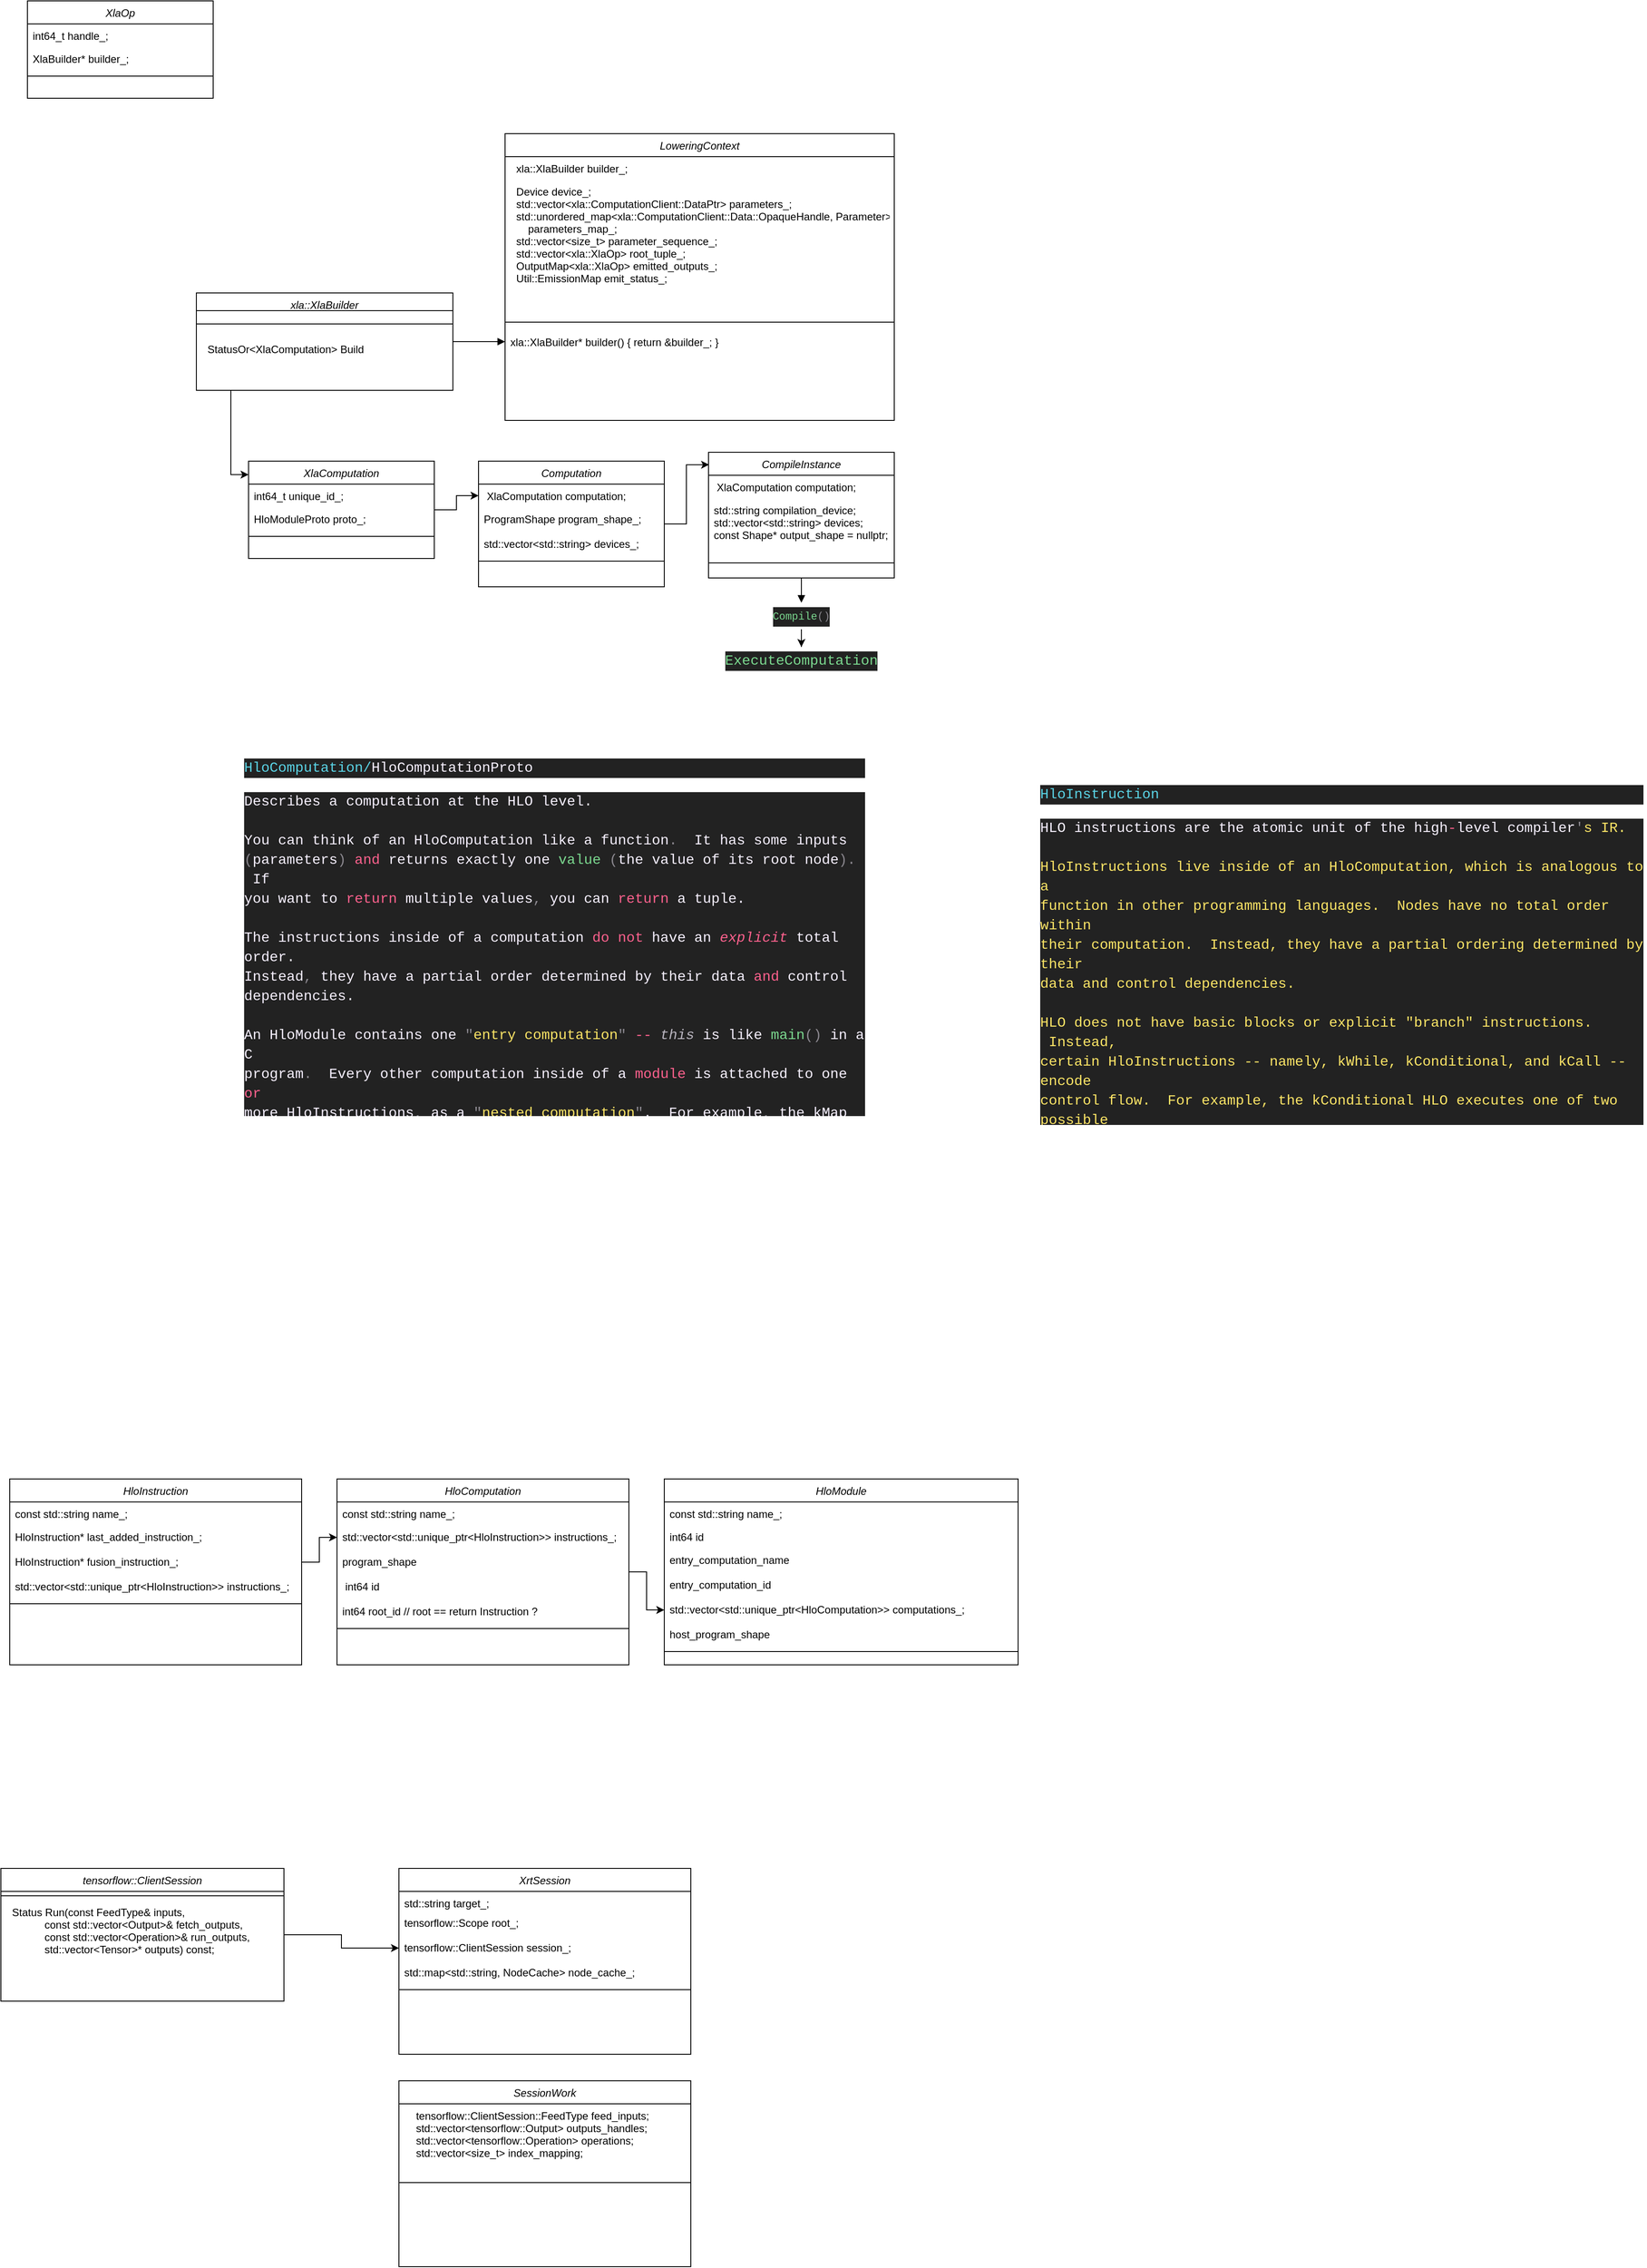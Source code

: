 <mxfile version="16.2.4" type="github">
  <diagram id="C5RBs43oDa-KdzZeNtuy" name="Page-1">
    <mxGraphModel dx="2048" dy="578" grid="1" gridSize="10" guides="1" tooltips="1" connect="1" arrows="1" fold="1" page="1" pageScale="1" pageWidth="827" pageHeight="1169" math="0" shadow="0">
      <root>
        <mxCell id="WIyWlLk6GJQsqaUBKTNV-0" />
        <mxCell id="WIyWlLk6GJQsqaUBKTNV-1" parent="WIyWlLk6GJQsqaUBKTNV-0" />
        <mxCell id="_dbhWTCsYHtgHH0JyTuk-30" style="edgeStyle=orthogonalEdgeStyle;rounded=0;orthogonalLoop=1;jettySize=auto;html=1;entryX=0.003;entryY=0.099;entryDx=0;entryDy=0;entryPerimeter=0;" parent="WIyWlLk6GJQsqaUBKTNV-1" source="_dbhWTCsYHtgHH0JyTuk-0" target="_dbhWTCsYHtgHH0JyTuk-15" edge="1">
          <mxGeometry relative="1" as="geometry" />
        </mxCell>
        <mxCell id="_dbhWTCsYHtgHH0JyTuk-0" value="Computation" style="swimlane;fontStyle=2;align=center;verticalAlign=top;childLayout=stackLayout;horizontal=1;startSize=26;horizontalStack=0;resizeParent=1;resizeLast=0;collapsible=1;marginBottom=0;rounded=0;shadow=0;strokeWidth=1;" parent="WIyWlLk6GJQsqaUBKTNV-1" vertex="1">
          <mxGeometry x="-240" y="610" width="210" height="142" as="geometry">
            <mxRectangle x="90" y="600" width="160" height="26" as="alternateBounds" />
          </mxGeometry>
        </mxCell>
        <mxCell id="_dbhWTCsYHtgHH0JyTuk-1" value=" XlaComputation computation;" style="text;align=left;verticalAlign=top;spacingLeft=4;spacingRight=4;overflow=hidden;rotatable=0;points=[[0,0.5],[1,0.5]];portConstraint=eastwest;" parent="_dbhWTCsYHtgHH0JyTuk-0" vertex="1">
          <mxGeometry y="26" width="210" height="26" as="geometry" />
        </mxCell>
        <mxCell id="_dbhWTCsYHtgHH0JyTuk-23" value="ProgramShape program_shape_;" style="text;align=left;verticalAlign=top;spacingLeft=4;spacingRight=4;overflow=hidden;rotatable=0;points=[[0,0.5],[1,0.5]];portConstraint=eastwest;rounded=0;shadow=0;html=0;" parent="_dbhWTCsYHtgHH0JyTuk-0" vertex="1">
          <mxGeometry y="52" width="210" height="28" as="geometry" />
        </mxCell>
        <mxCell id="_dbhWTCsYHtgHH0JyTuk-2" value="std::vector&lt;std::string&gt; devices_;" style="text;align=left;verticalAlign=top;spacingLeft=4;spacingRight=4;overflow=hidden;rotatable=0;points=[[0,0.5],[1,0.5]];portConstraint=eastwest;rounded=0;shadow=0;html=0;" parent="_dbhWTCsYHtgHH0JyTuk-0" vertex="1">
          <mxGeometry y="80" width="210" height="28" as="geometry" />
        </mxCell>
        <mxCell id="_dbhWTCsYHtgHH0JyTuk-4" value="" style="line;html=1;strokeWidth=1;align=left;verticalAlign=middle;spacingTop=-1;spacingLeft=3;spacingRight=3;rotatable=0;labelPosition=right;points=[];portConstraint=eastwest;" parent="_dbhWTCsYHtgHH0JyTuk-0" vertex="1">
          <mxGeometry y="108" width="210" height="10" as="geometry" />
        </mxCell>
        <mxCell id="_dbhWTCsYHtgHH0JyTuk-45" style="edgeStyle=orthogonalEdgeStyle;rounded=0;orthogonalLoop=1;jettySize=auto;html=1;fontSize=12;" parent="WIyWlLk6GJQsqaUBKTNV-1" source="_dbhWTCsYHtgHH0JyTuk-14" target="_dbhWTCsYHtgHH0JyTuk-43" edge="1">
          <mxGeometry relative="1" as="geometry" />
        </mxCell>
        <mxCell id="_dbhWTCsYHtgHH0JyTuk-14" value="&lt;div style=&quot;color: rgb(247 , 241 , 255) ; background-color: rgb(34 , 34 , 34) ; font-family: &amp;#34;consolas&amp;#34; , &amp;#34;courier new&amp;#34; , monospace ; line-height: 22px&quot;&gt;&lt;div style=&quot;text-align: left&quot;&gt;&lt;span style=&quot;color: #7bd88f&quot;&gt;Compile&lt;/span&gt;&lt;span style=&quot;color: #8b888f&quot;&gt;()&lt;/span&gt;&lt;/div&gt;&lt;/div&gt;" style="text;html=1;strokeColor=none;fillColor=none;align=center;verticalAlign=middle;whiteSpace=wrap;rounded=0;" parent="WIyWlLk6GJQsqaUBKTNV-1" vertex="1">
          <mxGeometry x="70" y="770" width="110" height="30" as="geometry" />
        </mxCell>
        <mxCell id="_dbhWTCsYHtgHH0JyTuk-51" style="edgeStyle=orthogonalEdgeStyle;rounded=0;orthogonalLoop=1;jettySize=auto;html=1;fontSize=12;fontColor=#CC0000;endArrow=block;endFill=1;" parent="WIyWlLk6GJQsqaUBKTNV-1" source="_dbhWTCsYHtgHH0JyTuk-15" target="_dbhWTCsYHtgHH0JyTuk-14" edge="1">
          <mxGeometry relative="1" as="geometry" />
        </mxCell>
        <mxCell id="_dbhWTCsYHtgHH0JyTuk-15" value="CompileInstance" style="swimlane;fontStyle=2;align=center;verticalAlign=top;childLayout=stackLayout;horizontal=1;startSize=26;horizontalStack=0;resizeParent=1;resizeLast=0;collapsible=1;marginBottom=0;rounded=0;shadow=0;strokeWidth=1;" parent="WIyWlLk6GJQsqaUBKTNV-1" vertex="1">
          <mxGeometry x="20" y="600" width="210" height="142" as="geometry">
            <mxRectangle x="230" y="140" width="160" height="26" as="alternateBounds" />
          </mxGeometry>
        </mxCell>
        <mxCell id="_dbhWTCsYHtgHH0JyTuk-16" value=" XlaComputation computation;" style="text;align=left;verticalAlign=top;spacingLeft=4;spacingRight=4;overflow=hidden;rotatable=0;points=[[0,0.5],[1,0.5]];portConstraint=eastwest;" parent="_dbhWTCsYHtgHH0JyTuk-15" vertex="1">
          <mxGeometry y="26" width="210" height="26" as="geometry" />
        </mxCell>
        <mxCell id="_dbhWTCsYHtgHH0JyTuk-17" value="std::string compilation_device;&#xa;std::vector&lt;std::string&gt; devices;&#xa;const Shape* output_shape = nullptr;" style="text;align=left;verticalAlign=top;spacingLeft=4;spacingRight=4;overflow=hidden;rotatable=0;points=[[0,0.5],[1,0.5]];portConstraint=eastwest;rounded=0;shadow=0;html=0;" parent="_dbhWTCsYHtgHH0JyTuk-15" vertex="1">
          <mxGeometry y="52" width="210" height="68" as="geometry" />
        </mxCell>
        <mxCell id="_dbhWTCsYHtgHH0JyTuk-18" value="" style="line;html=1;strokeWidth=1;align=left;verticalAlign=middle;spacingTop=-1;spacingLeft=3;spacingRight=3;rotatable=0;labelPosition=right;points=[];portConstraint=eastwest;" parent="_dbhWTCsYHtgHH0JyTuk-15" vertex="1">
          <mxGeometry y="120" width="210" height="10" as="geometry" />
        </mxCell>
        <mxCell id="_dbhWTCsYHtgHH0JyTuk-29" style="edgeStyle=orthogonalEdgeStyle;rounded=0;orthogonalLoop=1;jettySize=auto;html=1;" parent="WIyWlLk6GJQsqaUBKTNV-1" source="_dbhWTCsYHtgHH0JyTuk-24" target="_dbhWTCsYHtgHH0JyTuk-1" edge="1">
          <mxGeometry relative="1" as="geometry" />
        </mxCell>
        <mxCell id="_dbhWTCsYHtgHH0JyTuk-24" value="XlaComputation" style="swimlane;fontStyle=2;align=center;verticalAlign=top;childLayout=stackLayout;horizontal=1;startSize=26;horizontalStack=0;resizeParent=1;resizeLast=0;collapsible=1;marginBottom=0;rounded=0;shadow=0;strokeWidth=1;" parent="WIyWlLk6GJQsqaUBKTNV-1" vertex="1">
          <mxGeometry x="-500" y="610" width="210" height="110" as="geometry">
            <mxRectangle x="90" y="600" width="160" height="26" as="alternateBounds" />
          </mxGeometry>
        </mxCell>
        <mxCell id="_dbhWTCsYHtgHH0JyTuk-25" value="int64_t unique_id_;" style="text;align=left;verticalAlign=top;spacingLeft=4;spacingRight=4;overflow=hidden;rotatable=0;points=[[0,0.5],[1,0.5]];portConstraint=eastwest;" parent="_dbhWTCsYHtgHH0JyTuk-24" vertex="1">
          <mxGeometry y="26" width="210" height="26" as="geometry" />
        </mxCell>
        <mxCell id="_dbhWTCsYHtgHH0JyTuk-26" value="HloModuleProto proto_;" style="text;align=left;verticalAlign=top;spacingLeft=4;spacingRight=4;overflow=hidden;rotatable=0;points=[[0,0.5],[1,0.5]];portConstraint=eastwest;rounded=0;shadow=0;html=0;" parent="_dbhWTCsYHtgHH0JyTuk-24" vertex="1">
          <mxGeometry y="52" width="210" height="28" as="geometry" />
        </mxCell>
        <mxCell id="_dbhWTCsYHtgHH0JyTuk-28" value="" style="line;html=1;strokeWidth=1;align=left;verticalAlign=middle;spacingTop=-1;spacingLeft=3;spacingRight=3;rotatable=0;labelPosition=right;points=[];portConstraint=eastwest;" parent="_dbhWTCsYHtgHH0JyTuk-24" vertex="1">
          <mxGeometry y="80" width="210" height="10" as="geometry" />
        </mxCell>
        <mxCell id="_dbhWTCsYHtgHH0JyTuk-31" value="LoweringContext" style="swimlane;fontStyle=2;align=center;verticalAlign=top;childLayout=stackLayout;horizontal=1;startSize=26;horizontalStack=0;resizeParent=1;resizeLast=0;collapsible=1;marginBottom=0;rounded=0;shadow=0;strokeWidth=1;" parent="WIyWlLk6GJQsqaUBKTNV-1" vertex="1">
          <mxGeometry x="-210" y="240" width="440" height="324" as="geometry">
            <mxRectangle x="90" y="600" width="160" height="26" as="alternateBounds" />
          </mxGeometry>
        </mxCell>
        <mxCell id="_dbhWTCsYHtgHH0JyTuk-32" value="  xla::XlaBuilder builder_;" style="text;align=left;verticalAlign=top;spacingLeft=4;spacingRight=4;overflow=hidden;rotatable=0;points=[[0,0.5],[1,0.5]];portConstraint=eastwest;" parent="_dbhWTCsYHtgHH0JyTuk-31" vertex="1">
          <mxGeometry y="26" width="440" height="26" as="geometry" />
        </mxCell>
        <mxCell id="_dbhWTCsYHtgHH0JyTuk-33" value="  Device device_;&#xa;  std::vector&lt;xla::ComputationClient::DataPtr&gt; parameters_;&#xa;  std::unordered_map&lt;xla::ComputationClient::Data::OpaqueHandle, Parameter&gt;&#xa;      parameters_map_;&#xa;  std::vector&lt;size_t&gt; parameter_sequence_;&#xa;  std::vector&lt;xla::XlaOp&gt; root_tuple_;&#xa;  OutputMap&lt;xla::XlaOp&gt; emitted_outputs_;&#xa;  Util::EmissionMap emit_status_;" style="text;align=left;verticalAlign=top;spacingLeft=4;spacingRight=4;overflow=hidden;rotatable=0;points=[[0,0.5],[1,0.5]];portConstraint=eastwest;rounded=0;shadow=0;html=0;" parent="_dbhWTCsYHtgHH0JyTuk-31" vertex="1">
          <mxGeometry y="52" width="440" height="152" as="geometry" />
        </mxCell>
        <mxCell id="_dbhWTCsYHtgHH0JyTuk-34" value="" style="line;html=1;strokeWidth=1;align=left;verticalAlign=middle;spacingTop=-1;spacingLeft=3;spacingRight=3;rotatable=0;labelPosition=right;points=[];portConstraint=eastwest;" parent="_dbhWTCsYHtgHH0JyTuk-31" vertex="1">
          <mxGeometry y="204" width="440" height="18" as="geometry" />
        </mxCell>
        <mxCell id="_dbhWTCsYHtgHH0JyTuk-35" value="xla::XlaBuilder* builder() { return &amp;builder_; }" style="text;align=left;verticalAlign=top;spacingLeft=4;spacingRight=4;overflow=hidden;rotatable=0;points=[[0,0.5],[1,0.5]];portConstraint=eastwest;" parent="_dbhWTCsYHtgHH0JyTuk-31" vertex="1">
          <mxGeometry y="222" width="440" height="26" as="geometry" />
        </mxCell>
        <mxCell id="_dbhWTCsYHtgHH0JyTuk-40" style="edgeStyle=orthogonalEdgeStyle;rounded=0;orthogonalLoop=1;jettySize=auto;html=1;endArrow=block;endFill=1;" parent="WIyWlLk6GJQsqaUBKTNV-1" source="_dbhWTCsYHtgHH0JyTuk-36" target="_dbhWTCsYHtgHH0JyTuk-35" edge="1">
          <mxGeometry relative="1" as="geometry" />
        </mxCell>
        <mxCell id="_dbhWTCsYHtgHH0JyTuk-50" style="edgeStyle=orthogonalEdgeStyle;rounded=0;orthogonalLoop=1;jettySize=auto;html=1;entryX=0;entryY=0.139;entryDx=0;entryDy=0;entryPerimeter=0;fontSize=12;fontColor=#CC0000;" parent="WIyWlLk6GJQsqaUBKTNV-1" source="_dbhWTCsYHtgHH0JyTuk-36" target="_dbhWTCsYHtgHH0JyTuk-24" edge="1">
          <mxGeometry relative="1" as="geometry">
            <Array as="points">
              <mxPoint x="-520" y="625" />
            </Array>
          </mxGeometry>
        </mxCell>
        <mxCell id="_dbhWTCsYHtgHH0JyTuk-36" value="xla::XlaBuilder" style="swimlane;fontStyle=2;align=center;verticalAlign=top;childLayout=stackLayout;horizontal=1;startSize=20;horizontalStack=0;resizeParent=1;resizeLast=0;collapsible=1;marginBottom=0;rounded=0;shadow=0;strokeWidth=1;" parent="WIyWlLk6GJQsqaUBKTNV-1" vertex="1">
          <mxGeometry x="-559" y="420" width="290" height="110" as="geometry">
            <mxRectangle x="90" y="600" width="160" height="26" as="alternateBounds" />
          </mxGeometry>
        </mxCell>
        <mxCell id="_dbhWTCsYHtgHH0JyTuk-39" value="" style="line;html=1;strokeWidth=1;align=left;verticalAlign=middle;spacingTop=-1;spacingLeft=3;spacingRight=3;rotatable=0;labelPosition=right;points=[];portConstraint=eastwest;" parent="_dbhWTCsYHtgHH0JyTuk-36" vertex="1">
          <mxGeometry y="20" width="290" height="30" as="geometry" />
        </mxCell>
        <mxCell id="_dbhWTCsYHtgHH0JyTuk-41" value="  StatusOr&lt;XlaComputation&gt; Build" style="text;align=left;verticalAlign=top;spacingLeft=4;spacingRight=4;overflow=hidden;rotatable=0;points=[[0,0.5],[1,0.5]];portConstraint=eastwest;" parent="_dbhWTCsYHtgHH0JyTuk-36" vertex="1">
          <mxGeometry y="50" width="290" height="26" as="geometry" />
        </mxCell>
        <mxCell id="_dbhWTCsYHtgHH0JyTuk-43" value="&lt;div style=&quot;color: rgb(247 , 241 , 255) ; background-color: rgb(34 , 34 , 34) ; font-family: &amp;#34;consolas&amp;#34; , &amp;#34;courier new&amp;#34; , monospace ; font-size: 16px ; line-height: 22px&quot;&gt;&lt;span style=&quot;color: #7bd88f&quot;&gt;ExecuteComputation&lt;/span&gt;&lt;/div&gt;" style="text;html=1;strokeColor=none;fillColor=none;align=center;verticalAlign=middle;whiteSpace=wrap;rounded=0;fontSize=12;" parent="WIyWlLk6GJQsqaUBKTNV-1" vertex="1">
          <mxGeometry x="45" y="820" width="160" height="30" as="geometry" />
        </mxCell>
        <mxCell id="_dbhWTCsYHtgHH0JyTuk-46" value="XlaOp" style="swimlane;fontStyle=2;align=center;verticalAlign=top;childLayout=stackLayout;horizontal=1;startSize=26;horizontalStack=0;resizeParent=1;resizeLast=0;collapsible=1;marginBottom=0;rounded=0;shadow=0;strokeWidth=1;" parent="WIyWlLk6GJQsqaUBKTNV-1" vertex="1">
          <mxGeometry x="-750" y="90" width="210" height="110" as="geometry">
            <mxRectangle x="90" y="600" width="160" height="26" as="alternateBounds" />
          </mxGeometry>
        </mxCell>
        <mxCell id="_dbhWTCsYHtgHH0JyTuk-47" value="int64_t handle_;" style="text;align=left;verticalAlign=top;spacingLeft=4;spacingRight=4;overflow=hidden;rotatable=0;points=[[0,0.5],[1,0.5]];portConstraint=eastwest;" parent="_dbhWTCsYHtgHH0JyTuk-46" vertex="1">
          <mxGeometry y="26" width="210" height="26" as="geometry" />
        </mxCell>
        <mxCell id="_dbhWTCsYHtgHH0JyTuk-48" value="XlaBuilder* builder_;" style="text;align=left;verticalAlign=top;spacingLeft=4;spacingRight=4;overflow=hidden;rotatable=0;points=[[0,0.5],[1,0.5]];portConstraint=eastwest;rounded=0;shadow=0;html=0;" parent="_dbhWTCsYHtgHH0JyTuk-46" vertex="1">
          <mxGeometry y="52" width="210" height="28" as="geometry" />
        </mxCell>
        <mxCell id="_dbhWTCsYHtgHH0JyTuk-49" value="" style="line;html=1;strokeWidth=1;align=left;verticalAlign=middle;spacingTop=-1;spacingLeft=3;spacingRight=3;rotatable=0;labelPosition=right;points=[];portConstraint=eastwest;" parent="_dbhWTCsYHtgHH0JyTuk-46" vertex="1">
          <mxGeometry y="80" width="210" height="10" as="geometry" />
        </mxCell>
        <mxCell id="ZLEvXDE0zLSAHLOMJoko-0" value="&lt;h1&gt;&lt;div style=&quot;color: rgb(247 , 241 , 255) ; background-color: rgb(34 , 34 , 34) ; font-family: &amp;#34;consolas&amp;#34; , &amp;#34;courier new&amp;#34; , monospace ; font-weight: normal ; font-size: 16px ; line-height: 22px&quot;&gt;&lt;span style=&quot;color: #5ad4e6&quot;&gt;HloComputation/&lt;/span&gt;&lt;span style=&quot;font-family: &amp;#34;consolas&amp;#34; , &amp;#34;courier new&amp;#34; , monospace&quot;&gt;HloComputationProto&lt;/span&gt;&lt;/div&gt;&lt;/h1&gt;&lt;div style=&quot;color: rgb(247 , 241 , 255) ; background-color: rgb(34 , 34 , 34) ; font-family: &amp;#34;consolas&amp;#34; , &amp;#34;courier new&amp;#34; , monospace ; font-size: 16px ; line-height: 22px&quot;&gt;&lt;div&gt;Describes a computation at the HLO level.&lt;/div&gt;&lt;br&gt;&lt;div&gt;You can think of an HloComputation like a function&lt;span style=&quot;color: #8b888f&quot;&gt;.&lt;/span&gt; &amp;nbsp;It has some inputs&lt;/div&gt;&lt;div&gt;&lt;span style=&quot;color: #8b888f&quot;&gt;(&lt;/span&gt;parameters&lt;span style=&quot;color: #8b888f&quot;&gt;)&lt;/span&gt; &lt;span style=&quot;color: #fc618d&quot;&gt;and&lt;/span&gt; returns exactly one &lt;span style=&quot;color: #7bd88f&quot;&gt;value&lt;/span&gt; &lt;span style=&quot;color: #8b888f&quot;&gt;(&lt;/span&gt;the value of its root node&lt;span style=&quot;color: #8b888f&quot;&gt;).&lt;/span&gt; &amp;nbsp;If&lt;/div&gt;&lt;div&gt;you want to &lt;span style=&quot;color: #fc618d&quot;&gt;return&lt;/span&gt; multiple values&lt;span style=&quot;color: #8b888f&quot;&gt;,&lt;/span&gt; you can &lt;span style=&quot;color: #fc618d&quot;&gt;return&lt;/span&gt; a tuple.&lt;/div&gt;&lt;br&gt;&lt;div&gt;The instructions inside of a computation &lt;span style=&quot;color: #fc618d&quot;&gt;do&lt;/span&gt; &lt;span style=&quot;color: #fc618d&quot;&gt;not&lt;/span&gt; have an &lt;span style=&quot;color: #fc618d ; font-style: italic&quot;&gt;explicit&lt;/span&gt; total order.&lt;/div&gt;&lt;div&gt;Instead&lt;span style=&quot;color: #8b888f&quot;&gt;,&lt;/span&gt; they have a partial order determined by their data &lt;span style=&quot;color: #fc618d&quot;&gt;and&lt;/span&gt; control&lt;/div&gt;&lt;div&gt;dependencies.&lt;/div&gt;&lt;br&gt;&lt;div&gt;An HloModule contains one &lt;span style=&quot;color: #8b888f&quot;&gt;&quot;&lt;/span&gt;&lt;span style=&quot;color: #fce566&quot;&gt;entry computation&lt;/span&gt;&lt;span style=&quot;color: #8b888f&quot;&gt;&quot;&lt;/span&gt; &lt;span style=&quot;color: #fc618d&quot;&gt;--&lt;/span&gt; &lt;span style=&quot;color: #bab6c0 ; font-style: italic&quot;&gt;this&lt;/span&gt; is like &lt;span style=&quot;color: #7bd88f&quot;&gt;main&lt;/span&gt;&lt;span style=&quot;color: #8b888f&quot;&gt;()&lt;/span&gt; in a C&lt;/div&gt;&lt;div&gt;program&lt;span style=&quot;color: #8b888f&quot;&gt;.&lt;/span&gt; &amp;nbsp;Every other computation inside of a &lt;span style=&quot;color: #fc618d&quot;&gt;module&lt;/span&gt; is attached to one &lt;span style=&quot;color: #fc618d&quot;&gt;or&lt;/span&gt;&lt;/div&gt;&lt;div&gt;more HloInstructions&lt;span style=&quot;color: #8b888f&quot;&gt;,&lt;/span&gt; as a &lt;span style=&quot;color: #8b888f&quot;&gt;&quot;&lt;/span&gt;&lt;span style=&quot;color: #fce566&quot;&gt;nested computation&lt;/span&gt;&lt;span style=&quot;color: #8b888f&quot;&gt;&quot;&lt;/span&gt;. &amp;nbsp;For example&lt;span style=&quot;color: #8b888f&quot;&gt;,&lt;/span&gt; the kMap&lt;/div&gt;&lt;div&gt;instruction has a nested computation &lt;span style=&quot;color: #fc618d&quot;&gt;and&lt;/span&gt; &lt;span style=&quot;color: #8b888f&quot;&gt;&quot;&lt;/span&gt;&lt;span style=&quot;color: #fce566&quot;&gt;applies&lt;/span&gt;&lt;span style=&quot;color: #8b888f&quot;&gt;&quot;&lt;/span&gt; it to every element of its&lt;/div&gt;&lt;div&gt;input&lt;span style=&quot;color: #8b888f&quot;&gt;,&lt;/span&gt; elementwise. &amp;nbsp;&lt;span style=&quot;color: #8b888f&quot;&gt;(&lt;/span&gt;That is&lt;span style=&quot;color: #8b888f&quot;&gt;,&lt;/span&gt; the input &lt;span style=&quot;color: #8b888f&quot;&gt;[&lt;/span&gt;x&lt;span style=&quot;color: #8b888f&quot;&gt;,&lt;/span&gt; y&lt;span style=&quot;color: #8b888f&quot;&gt;,&lt;/span&gt; z&lt;span style=&quot;color: #8b888f&quot;&gt;]&lt;/span&gt; is transformed to &lt;span style=&quot;color: #8b888f&quot;&gt;[&lt;/span&gt;&lt;span style=&quot;color: #7bd88f&quot;&gt;f&lt;/span&gt;&lt;span style=&quot;color: #8b888f&quot;&gt;(&lt;/span&gt;x&lt;span style=&quot;color: #8b888f&quot;&gt;),&lt;/span&gt;&lt;/div&gt;&lt;div&gt;&lt;span style=&quot;color: #7bd88f&quot;&gt;f&lt;/span&gt;&lt;span style=&quot;color: #8b888f&quot;&gt;(&lt;/span&gt;y&lt;span style=&quot;color: #8b888f&quot;&gt;),&lt;/span&gt; &lt;span style=&quot;color: #7bd88f&quot;&gt;f&lt;/span&gt;&lt;span style=&quot;color: #8b888f&quot;&gt;(&lt;/span&gt;z&lt;span style=&quot;color: #8b888f&quot;&gt;)]&lt;/span&gt;.&lt;span style=&quot;color: #8b888f&quot;&gt;)&lt;/span&gt;&lt;/div&gt;&lt;/div&gt;" style="text;html=1;strokeColor=none;fillColor=none;spacing=5;spacingTop=-20;whiteSpace=wrap;overflow=hidden;rounded=0;" vertex="1" parent="WIyWlLk6GJQsqaUBKTNV-1">
          <mxGeometry x="-510" y="940" width="710" height="410" as="geometry" />
        </mxCell>
        <mxCell id="ZLEvXDE0zLSAHLOMJoko-23" style="edgeStyle=orthogonalEdgeStyle;rounded=0;orthogonalLoop=1;jettySize=auto;html=1;entryX=0;entryY=0.5;entryDx=0;entryDy=0;" edge="1" parent="WIyWlLk6GJQsqaUBKTNV-1" source="ZLEvXDE0zLSAHLOMJoko-1" target="ZLEvXDE0zLSAHLOMJoko-19">
          <mxGeometry relative="1" as="geometry" />
        </mxCell>
        <mxCell id="ZLEvXDE0zLSAHLOMJoko-1" value="HloComputation" style="swimlane;fontStyle=2;align=center;verticalAlign=top;childLayout=stackLayout;horizontal=1;startSize=26;horizontalStack=0;resizeParent=1;resizeLast=0;collapsible=1;marginBottom=0;rounded=0;shadow=0;strokeWidth=1;" vertex="1" parent="WIyWlLk6GJQsqaUBKTNV-1">
          <mxGeometry x="-400" y="1760" width="330" height="210" as="geometry">
            <mxRectangle x="90" y="600" width="160" height="26" as="alternateBounds" />
          </mxGeometry>
        </mxCell>
        <mxCell id="ZLEvXDE0zLSAHLOMJoko-2" value="const std::string name_;" style="text;align=left;verticalAlign=top;spacingLeft=4;spacingRight=4;overflow=hidden;rotatable=0;points=[[0,0.5],[1,0.5]];portConstraint=eastwest;" vertex="1" parent="ZLEvXDE0zLSAHLOMJoko-1">
          <mxGeometry y="26" width="330" height="26" as="geometry" />
        </mxCell>
        <mxCell id="ZLEvXDE0zLSAHLOMJoko-6" value="std::vector&lt;std::unique_ptr&lt;HloInstruction&gt;&gt; instructions_;" style="text;align=left;verticalAlign=top;spacingLeft=4;spacingRight=4;overflow=hidden;rotatable=0;points=[[0,0.5],[1,0.5]];portConstraint=eastwest;rounded=0;shadow=0;html=0;" vertex="1" parent="ZLEvXDE0zLSAHLOMJoko-1">
          <mxGeometry y="52" width="330" height="28" as="geometry" />
        </mxCell>
        <mxCell id="ZLEvXDE0zLSAHLOMJoko-24" value="program_shape" style="text;align=left;verticalAlign=top;spacingLeft=4;spacingRight=4;overflow=hidden;rotatable=0;points=[[0,0.5],[1,0.5]];portConstraint=eastwest;rounded=0;shadow=0;html=0;" vertex="1" parent="ZLEvXDE0zLSAHLOMJoko-1">
          <mxGeometry y="80" width="330" height="28" as="geometry" />
        </mxCell>
        <mxCell id="ZLEvXDE0zLSAHLOMJoko-25" value=" int64 id " style="text;align=left;verticalAlign=top;spacingLeft=4;spacingRight=4;overflow=hidden;rotatable=0;points=[[0,0.5],[1,0.5]];portConstraint=eastwest;rounded=0;shadow=0;html=0;" vertex="1" parent="ZLEvXDE0zLSAHLOMJoko-1">
          <mxGeometry y="108" width="330" height="28" as="geometry" />
        </mxCell>
        <mxCell id="ZLEvXDE0zLSAHLOMJoko-7" value="int64 root_id // root == return Instruction ?" style="text;align=left;verticalAlign=top;spacingLeft=4;spacingRight=4;overflow=hidden;rotatable=0;points=[[0,0.5],[1,0.5]];portConstraint=eastwest;rounded=0;shadow=0;html=0;" vertex="1" parent="ZLEvXDE0zLSAHLOMJoko-1">
          <mxGeometry y="136" width="330" height="28" as="geometry" />
        </mxCell>
        <mxCell id="ZLEvXDE0zLSAHLOMJoko-4" value="" style="line;html=1;strokeWidth=1;align=left;verticalAlign=middle;spacingTop=-1;spacingLeft=3;spacingRight=3;rotatable=0;labelPosition=right;points=[];portConstraint=eastwest;" vertex="1" parent="ZLEvXDE0zLSAHLOMJoko-1">
          <mxGeometry y="164" width="330" height="10" as="geometry" />
        </mxCell>
        <mxCell id="ZLEvXDE0zLSAHLOMJoko-8" value="&lt;h1&gt;&lt;div style=&quot;color: rgb(247 , 241 , 255) ; background-color: rgb(34 , 34 , 34) ; font-family: &amp;#34;consolas&amp;#34; , &amp;#34;courier new&amp;#34; , monospace ; font-weight: normal ; font-size: 16px ; line-height: 22px&quot;&gt;&lt;span style=&quot;color: #5ad4e6&quot;&gt;HloInstruction&lt;/span&gt;&lt;/div&gt;&lt;/h1&gt;&lt;div style=&quot;color: rgb(247 , 241 , 255) ; background-color: rgb(34 , 34 , 34) ; font-family: &amp;#34;consolas&amp;#34; , &amp;#34;courier new&amp;#34; , monospace ; font-size: 16px ; line-height: 22px&quot;&gt;&lt;div&gt;HLO instructions are the atomic unit of the high&lt;span style=&quot;color: #fc618d&quot;&gt;-&lt;/span&gt;level compiler&lt;span style=&quot;color: #8b888f&quot;&gt;&#39;&lt;/span&gt;&lt;span style=&quot;color: #fce566&quot;&gt;s IR.&lt;/span&gt;&lt;/div&gt;&lt;br&gt;&lt;div&gt;&lt;span style=&quot;color: #fce566&quot;&gt;HloInstructions live inside of an HloComputation, which is analogous to a&lt;/span&gt;&lt;/div&gt;&lt;div&gt;&lt;span style=&quot;color: #fce566&quot;&gt;function in other programming languages. &amp;nbsp;Nodes have no total order within&lt;/span&gt;&lt;/div&gt;&lt;div&gt;&lt;span style=&quot;color: #fce566&quot;&gt;their computation. &amp;nbsp;Instead, they have a partial ordering determined by their&lt;/span&gt;&lt;/div&gt;&lt;div&gt;&lt;span style=&quot;color: #fce566&quot;&gt;data and control dependencies.&lt;/span&gt;&lt;/div&gt;&lt;br&gt;&lt;div&gt;&lt;span style=&quot;color: #fce566&quot;&gt;HLO does not have basic blocks or explicit &quot;branch&quot; instructions. &amp;nbsp;Instead,&lt;/span&gt;&lt;/div&gt;&lt;div&gt;&lt;span style=&quot;color: #fce566&quot;&gt;certain HloInstructions -- namely, kWhile, kConditional, and kCall -- encode&lt;/span&gt;&lt;/div&gt;&lt;div&gt;&lt;span style=&quot;color: #fce566&quot;&gt;control flow. &amp;nbsp;For example, the kConditional HLO executes one of two possible&lt;/span&gt;&lt;/div&gt;&lt;div&gt;&lt;span style=&quot;color: #fce566&quot;&gt;computations, depending on the runtime value of a predicate.&lt;/span&gt;&lt;/div&gt;&lt;br&gt;&lt;div&gt;&lt;span style=&quot;color: #fce566&quot;&gt;HLO is pure (mostly). &amp;nbsp;It has no concept of mutable state. &amp;nbsp;Instead, data&lt;/span&gt;&lt;/div&gt;&lt;div&gt;&lt;span style=&quot;color: #fce566&quot;&gt;values are produced by one HLO and flow into consumers across dependency&lt;/span&gt;&lt;/div&gt;&lt;div&gt;&lt;span style=&quot;color: #fce566&quot;&gt;edges.&lt;/span&gt;&lt;/div&gt;&lt;/div&gt;" style="text;html=1;strokeColor=none;fillColor=none;spacing=5;spacingTop=-20;whiteSpace=wrap;overflow=hidden;rounded=0;" vertex="1" parent="WIyWlLk6GJQsqaUBKTNV-1">
          <mxGeometry x="390" y="970" width="690" height="390" as="geometry" />
        </mxCell>
        <mxCell id="ZLEvXDE0zLSAHLOMJoko-9" value="HloInstruction" style="swimlane;fontStyle=2;align=center;verticalAlign=top;childLayout=stackLayout;horizontal=1;startSize=26;horizontalStack=0;resizeParent=1;resizeLast=0;collapsible=1;marginBottom=0;rounded=0;shadow=0;strokeWidth=1;" vertex="1" parent="WIyWlLk6GJQsqaUBKTNV-1">
          <mxGeometry x="-770" y="1760" width="330" height="210" as="geometry">
            <mxRectangle x="90" y="600" width="160" height="26" as="alternateBounds" />
          </mxGeometry>
        </mxCell>
        <mxCell id="ZLEvXDE0zLSAHLOMJoko-10" value="const std::string name_;" style="text;align=left;verticalAlign=top;spacingLeft=4;spacingRight=4;overflow=hidden;rotatable=0;points=[[0,0.5],[1,0.5]];portConstraint=eastwest;" vertex="1" parent="ZLEvXDE0zLSAHLOMJoko-9">
          <mxGeometry y="26" width="330" height="26" as="geometry" />
        </mxCell>
        <mxCell id="ZLEvXDE0zLSAHLOMJoko-11" value="HloInstruction* last_added_instruction_;" style="text;align=left;verticalAlign=top;spacingLeft=4;spacingRight=4;overflow=hidden;rotatable=0;points=[[0,0.5],[1,0.5]];portConstraint=eastwest;rounded=0;shadow=0;html=0;" vertex="1" parent="ZLEvXDE0zLSAHLOMJoko-9">
          <mxGeometry y="52" width="330" height="28" as="geometry" />
        </mxCell>
        <mxCell id="ZLEvXDE0zLSAHLOMJoko-12" value="HloInstruction* fusion_instruction_;" style="text;align=left;verticalAlign=top;spacingLeft=4;spacingRight=4;overflow=hidden;rotatable=0;points=[[0,0.5],[1,0.5]];portConstraint=eastwest;rounded=0;shadow=0;html=0;" vertex="1" parent="ZLEvXDE0zLSAHLOMJoko-9">
          <mxGeometry y="80" width="330" height="28" as="geometry" />
        </mxCell>
        <mxCell id="ZLEvXDE0zLSAHLOMJoko-13" value="std::vector&lt;std::unique_ptr&lt;HloInstruction&gt;&gt; instructions_;" style="text;align=left;verticalAlign=top;spacingLeft=4;spacingRight=4;overflow=hidden;rotatable=0;points=[[0,0.5],[1,0.5]];portConstraint=eastwest;rounded=0;shadow=0;html=0;" vertex="1" parent="ZLEvXDE0zLSAHLOMJoko-9">
          <mxGeometry y="108" width="330" height="28" as="geometry" />
        </mxCell>
        <mxCell id="ZLEvXDE0zLSAHLOMJoko-14" value="" style="line;html=1;strokeWidth=1;align=left;verticalAlign=middle;spacingTop=-1;spacingLeft=3;spacingRight=3;rotatable=0;labelPosition=right;points=[];portConstraint=eastwest;" vertex="1" parent="ZLEvXDE0zLSAHLOMJoko-9">
          <mxGeometry y="136" width="330" height="10" as="geometry" />
        </mxCell>
        <mxCell id="ZLEvXDE0zLSAHLOMJoko-15" value="HloModule" style="swimlane;fontStyle=2;align=center;verticalAlign=top;childLayout=stackLayout;horizontal=1;startSize=26;horizontalStack=0;resizeParent=1;resizeLast=0;collapsible=1;marginBottom=0;rounded=0;shadow=0;strokeWidth=1;" vertex="1" parent="WIyWlLk6GJQsqaUBKTNV-1">
          <mxGeometry x="-30" y="1760" width="400" height="210" as="geometry">
            <mxRectangle x="90" y="600" width="160" height="26" as="alternateBounds" />
          </mxGeometry>
        </mxCell>
        <mxCell id="ZLEvXDE0zLSAHLOMJoko-16" value="const std::string name_;" style="text;align=left;verticalAlign=top;spacingLeft=4;spacingRight=4;overflow=hidden;rotatable=0;points=[[0,0.5],[1,0.5]];portConstraint=eastwest;" vertex="1" parent="ZLEvXDE0zLSAHLOMJoko-15">
          <mxGeometry y="26" width="400" height="26" as="geometry" />
        </mxCell>
        <mxCell id="ZLEvXDE0zLSAHLOMJoko-21" value="int64 id" style="text;align=left;verticalAlign=top;spacingLeft=4;spacingRight=4;overflow=hidden;rotatable=0;points=[[0,0.5],[1,0.5]];portConstraint=eastwest;" vertex="1" parent="ZLEvXDE0zLSAHLOMJoko-15">
          <mxGeometry y="52" width="400" height="26" as="geometry" />
        </mxCell>
        <mxCell id="ZLEvXDE0zLSAHLOMJoko-17" value="entry_computation_name" style="text;align=left;verticalAlign=top;spacingLeft=4;spacingRight=4;overflow=hidden;rotatable=0;points=[[0,0.5],[1,0.5]];portConstraint=eastwest;rounded=0;shadow=0;html=0;" vertex="1" parent="ZLEvXDE0zLSAHLOMJoko-15">
          <mxGeometry y="78" width="400" height="28" as="geometry" />
        </mxCell>
        <mxCell id="ZLEvXDE0zLSAHLOMJoko-18" value="entry_computation_id" style="text;align=left;verticalAlign=top;spacingLeft=4;spacingRight=4;overflow=hidden;rotatable=0;points=[[0,0.5],[1,0.5]];portConstraint=eastwest;rounded=0;shadow=0;html=0;" vertex="1" parent="ZLEvXDE0zLSAHLOMJoko-15">
          <mxGeometry y="106" width="400" height="28" as="geometry" />
        </mxCell>
        <mxCell id="ZLEvXDE0zLSAHLOMJoko-19" value="std::vector&lt;std::unique_ptr&lt;HloComputation&gt;&gt; computations_;" style="text;align=left;verticalAlign=top;spacingLeft=4;spacingRight=4;overflow=hidden;rotatable=0;points=[[0,0.5],[1,0.5]];portConstraint=eastwest;rounded=0;shadow=0;html=0;" vertex="1" parent="ZLEvXDE0zLSAHLOMJoko-15">
          <mxGeometry y="134" width="400" height="28" as="geometry" />
        </mxCell>
        <mxCell id="ZLEvXDE0zLSAHLOMJoko-22" value="host_program_shape" style="text;align=left;verticalAlign=top;spacingLeft=4;spacingRight=4;overflow=hidden;rotatable=0;points=[[0,0.5],[1,0.5]];portConstraint=eastwest;rounded=0;shadow=0;html=0;" vertex="1" parent="ZLEvXDE0zLSAHLOMJoko-15">
          <mxGeometry y="162" width="400" height="28" as="geometry" />
        </mxCell>
        <mxCell id="ZLEvXDE0zLSAHLOMJoko-20" value="" style="line;html=1;strokeWidth=1;align=left;verticalAlign=middle;spacingTop=-1;spacingLeft=3;spacingRight=3;rotatable=0;labelPosition=right;points=[];portConstraint=eastwest;" vertex="1" parent="ZLEvXDE0zLSAHLOMJoko-15">
          <mxGeometry y="190" width="400" height="10" as="geometry" />
        </mxCell>
        <mxCell id="ZLEvXDE0zLSAHLOMJoko-26" style="edgeStyle=orthogonalEdgeStyle;rounded=0;orthogonalLoop=1;jettySize=auto;html=1;entryX=0;entryY=0.5;entryDx=0;entryDy=0;" edge="1" parent="WIyWlLk6GJQsqaUBKTNV-1" source="ZLEvXDE0zLSAHLOMJoko-12" target="ZLEvXDE0zLSAHLOMJoko-6">
          <mxGeometry relative="1" as="geometry" />
        </mxCell>
        <mxCell id="ZLEvXDE0zLSAHLOMJoko-27" value="XrtSession" style="swimlane;fontStyle=2;align=center;verticalAlign=top;childLayout=stackLayout;horizontal=1;startSize=26;horizontalStack=0;resizeParent=1;resizeLast=0;collapsible=1;marginBottom=0;rounded=0;shadow=0;strokeWidth=1;" vertex="1" parent="WIyWlLk6GJQsqaUBKTNV-1">
          <mxGeometry x="-330" y="2200" width="330" height="210" as="geometry">
            <mxRectangle x="90" y="600" width="160" height="26" as="alternateBounds" />
          </mxGeometry>
        </mxCell>
        <mxCell id="ZLEvXDE0zLSAHLOMJoko-28" value="std::string target_;" style="text;align=left;verticalAlign=top;spacingLeft=4;spacingRight=4;overflow=hidden;rotatable=0;points=[[0,0.5],[1,0.5]];portConstraint=eastwest;" vertex="1" parent="ZLEvXDE0zLSAHLOMJoko-27">
          <mxGeometry y="26" width="330" height="22" as="geometry" />
        </mxCell>
        <mxCell id="ZLEvXDE0zLSAHLOMJoko-29" value="tensorflow::Scope root_;" style="text;align=left;verticalAlign=top;spacingLeft=4;spacingRight=4;overflow=hidden;rotatable=0;points=[[0,0.5],[1,0.5]];portConstraint=eastwest;rounded=0;shadow=0;html=0;" vertex="1" parent="ZLEvXDE0zLSAHLOMJoko-27">
          <mxGeometry y="48" width="330" height="28" as="geometry" />
        </mxCell>
        <mxCell id="ZLEvXDE0zLSAHLOMJoko-30" value="tensorflow::ClientSession session_;" style="text;align=left;verticalAlign=top;spacingLeft=4;spacingRight=4;overflow=hidden;rotatable=0;points=[[0,0.5],[1,0.5]];portConstraint=eastwest;rounded=0;shadow=0;html=0;" vertex="1" parent="ZLEvXDE0zLSAHLOMJoko-27">
          <mxGeometry y="76" width="330" height="28" as="geometry" />
        </mxCell>
        <mxCell id="ZLEvXDE0zLSAHLOMJoko-31" value="std::map&lt;std::string, NodeCache&gt; node_cache_;" style="text;align=left;verticalAlign=top;spacingLeft=4;spacingRight=4;overflow=hidden;rotatable=0;points=[[0,0.5],[1,0.5]];portConstraint=eastwest;rounded=0;shadow=0;html=0;" vertex="1" parent="ZLEvXDE0zLSAHLOMJoko-27">
          <mxGeometry y="104" width="330" height="28" as="geometry" />
        </mxCell>
        <mxCell id="ZLEvXDE0zLSAHLOMJoko-32" value="" style="line;html=1;strokeWidth=1;align=left;verticalAlign=middle;spacingTop=-1;spacingLeft=3;spacingRight=3;rotatable=0;labelPosition=right;points=[];portConstraint=eastwest;" vertex="1" parent="ZLEvXDE0zLSAHLOMJoko-27">
          <mxGeometry y="132" width="330" height="10" as="geometry" />
        </mxCell>
        <mxCell id="ZLEvXDE0zLSAHLOMJoko-33" value="SessionWork" style="swimlane;fontStyle=2;align=center;verticalAlign=top;childLayout=stackLayout;horizontal=1;startSize=26;horizontalStack=0;resizeParent=1;resizeLast=0;collapsible=1;marginBottom=0;rounded=0;shadow=0;strokeWidth=1;" vertex="1" parent="WIyWlLk6GJQsqaUBKTNV-1">
          <mxGeometry x="-330" y="2440" width="330" height="210" as="geometry">
            <mxRectangle x="90" y="600" width="160" height="26" as="alternateBounds" />
          </mxGeometry>
        </mxCell>
        <mxCell id="ZLEvXDE0zLSAHLOMJoko-39" value="    tensorflow::ClientSession::FeedType feed_inputs;&#xa;    std::vector&lt;tensorflow::Output&gt; outputs_handles;&#xa;    std::vector&lt;tensorflow::Operation&gt; operations;&#xa;    std::vector&lt;size_t&gt; index_mapping;" style="text;align=left;verticalAlign=top;spacingLeft=4;spacingRight=4;overflow=hidden;rotatable=0;points=[[0,0.5],[1,0.5]];portConstraint=eastwest;" vertex="1" parent="ZLEvXDE0zLSAHLOMJoko-33">
          <mxGeometry y="26" width="330" height="84" as="geometry" />
        </mxCell>
        <mxCell id="ZLEvXDE0zLSAHLOMJoko-38" value="" style="line;html=1;strokeWidth=1;align=left;verticalAlign=middle;spacingTop=-1;spacingLeft=3;spacingRight=3;rotatable=0;labelPosition=right;points=[];portConstraint=eastwest;" vertex="1" parent="ZLEvXDE0zLSAHLOMJoko-33">
          <mxGeometry y="110" width="330" height="10" as="geometry" />
        </mxCell>
        <mxCell id="ZLEvXDE0zLSAHLOMJoko-46" style="edgeStyle=orthogonalEdgeStyle;rounded=0;orthogonalLoop=1;jettySize=auto;html=1;entryX=0;entryY=0.5;entryDx=0;entryDy=0;" edge="1" parent="WIyWlLk6GJQsqaUBKTNV-1" source="ZLEvXDE0zLSAHLOMJoko-40" target="ZLEvXDE0zLSAHLOMJoko-30">
          <mxGeometry relative="1" as="geometry" />
        </mxCell>
        <mxCell id="ZLEvXDE0zLSAHLOMJoko-40" value="tensorflow::ClientSession" style="swimlane;fontStyle=2;align=center;verticalAlign=top;childLayout=stackLayout;horizontal=1;startSize=26;horizontalStack=0;resizeParent=1;resizeLast=0;collapsible=1;marginBottom=0;rounded=0;shadow=0;strokeWidth=1;" vertex="1" parent="WIyWlLk6GJQsqaUBKTNV-1">
          <mxGeometry x="-780" y="2200" width="320" height="150" as="geometry">
            <mxRectangle x="90" y="600" width="160" height="26" as="alternateBounds" />
          </mxGeometry>
        </mxCell>
        <mxCell id="ZLEvXDE0zLSAHLOMJoko-45" value="" style="line;html=1;strokeWidth=1;align=left;verticalAlign=middle;spacingTop=-1;spacingLeft=3;spacingRight=3;rotatable=0;labelPosition=right;points=[];portConstraint=eastwest;" vertex="1" parent="ZLEvXDE0zLSAHLOMJoko-40">
          <mxGeometry y="26" width="320" height="10" as="geometry" />
        </mxCell>
        <mxCell id="ZLEvXDE0zLSAHLOMJoko-44" value="  Status Run(const FeedType&amp; inputs, &#xa;             const std::vector&lt;Output&gt;&amp; fetch_outputs,&#xa;             const std::vector&lt;Operation&gt;&amp; run_outputs,&#xa;             std::vector&lt;Tensor&gt;* outputs) const;" style="text;align=left;verticalAlign=top;spacingLeft=4;spacingRight=4;overflow=hidden;rotatable=0;points=[[0,0.5],[1,0.5]];portConstraint=eastwest;rounded=0;shadow=0;html=0;" vertex="1" parent="ZLEvXDE0zLSAHLOMJoko-40">
          <mxGeometry y="36" width="320" height="74" as="geometry" />
        </mxCell>
      </root>
    </mxGraphModel>
  </diagram>
</mxfile>
